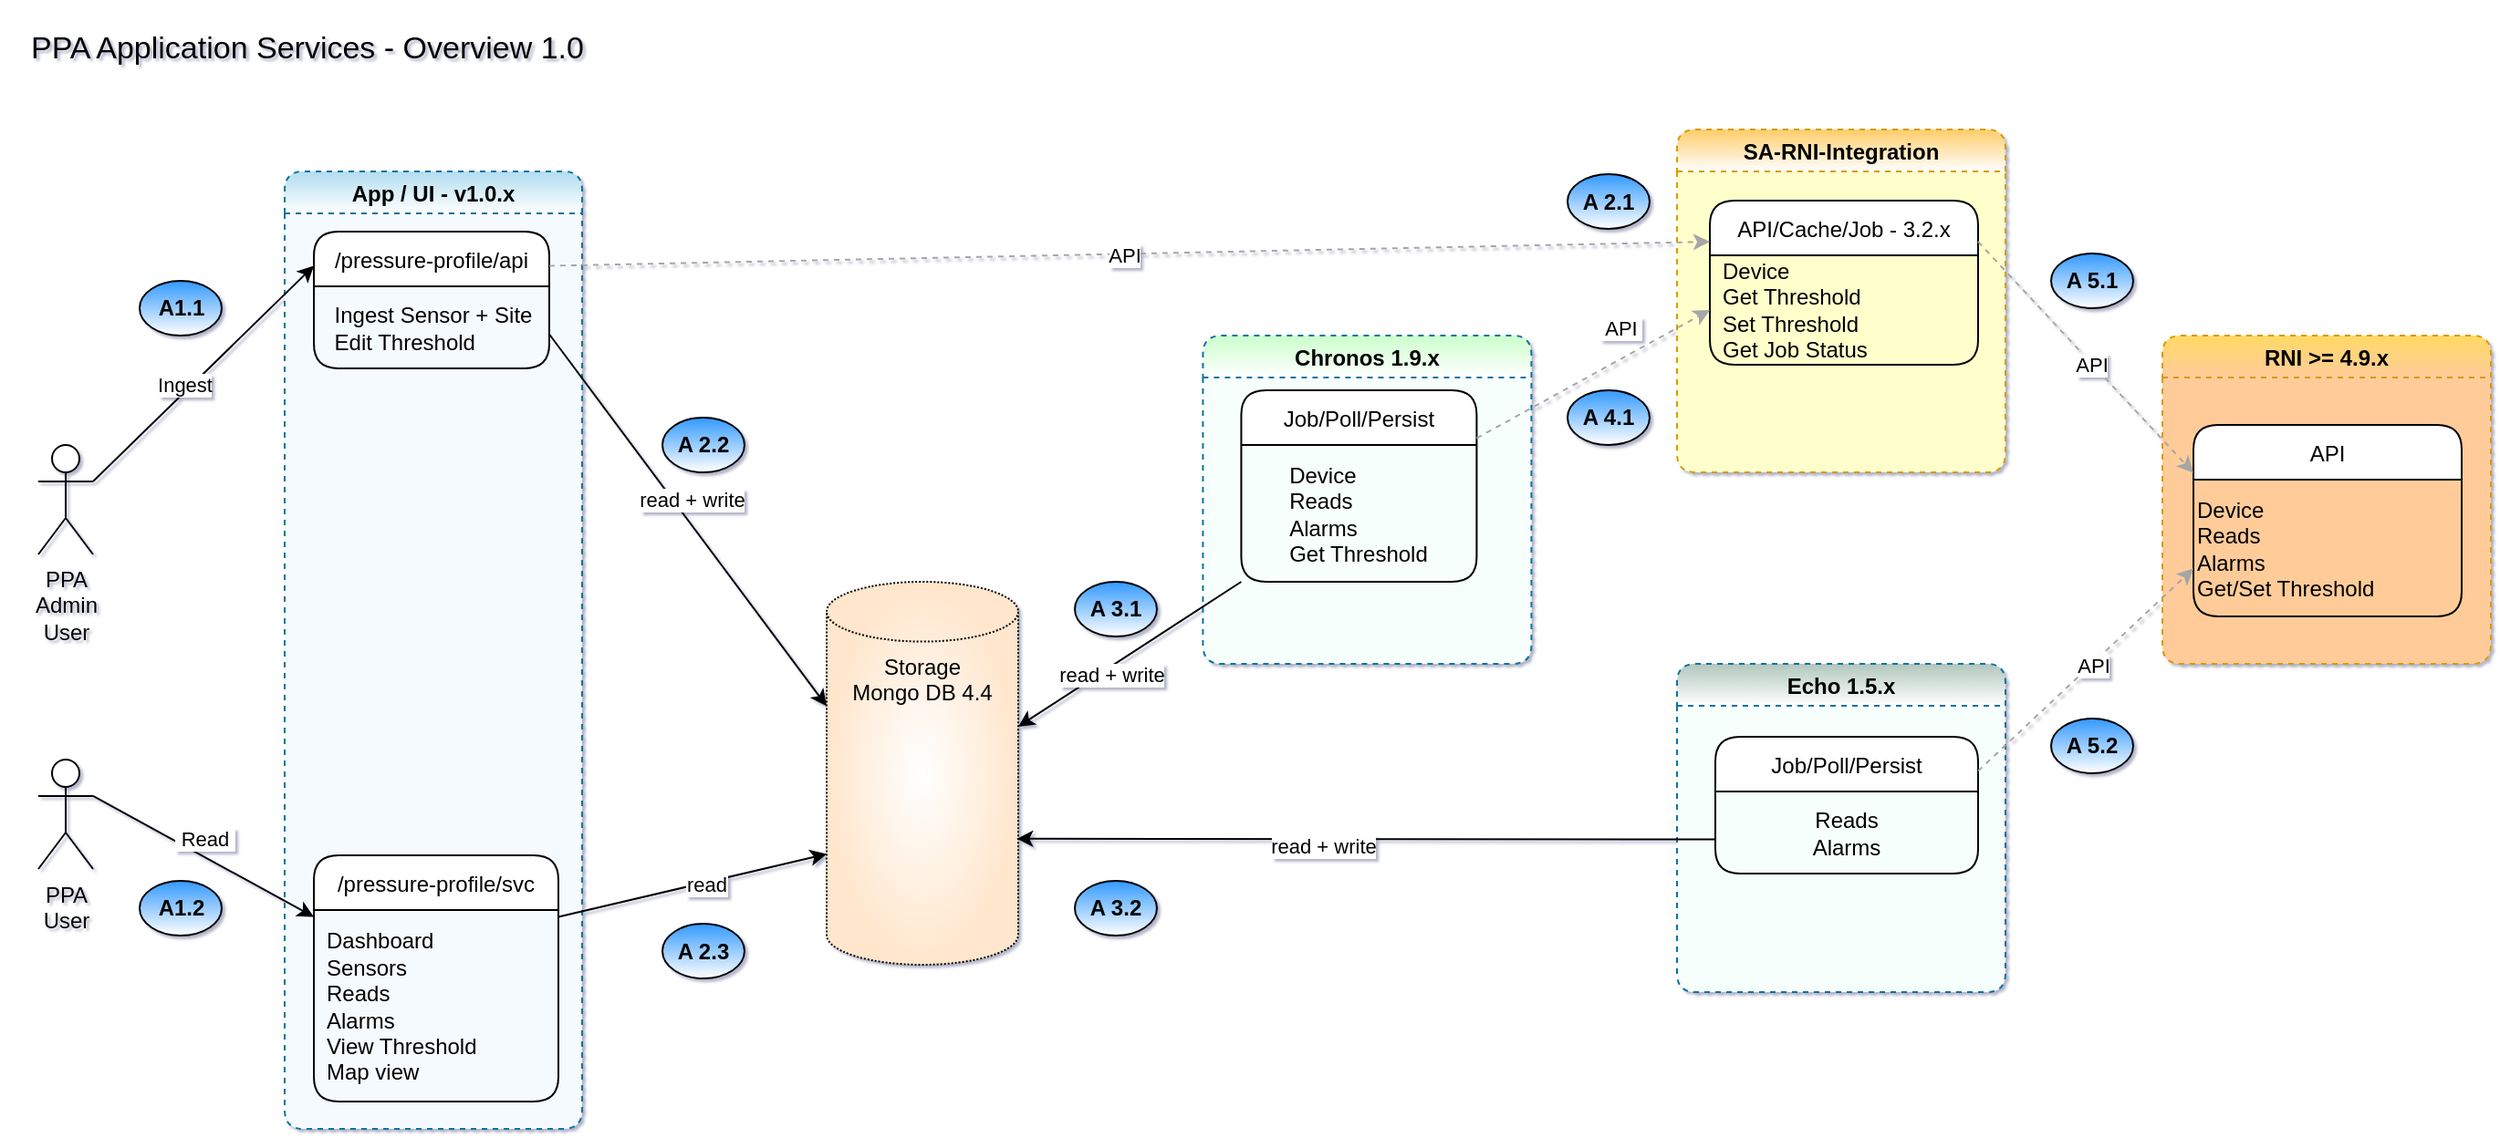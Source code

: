 <mxfile version="20.2.0" type="github">
  <diagram id="UW2Let9FedXbePVIwO7e" name="Page-1">
    <mxGraphModel dx="2194" dy="1228" grid="1" gridSize="15" guides="1" tooltips="1" connect="1" arrows="1" fold="1" page="1" pageScale="1" pageWidth="850" pageHeight="1100" math="0" shadow="1">
      <root>
        <mxCell id="0" />
        <mxCell id="1" parent="0" />
        <mxCell id="ZzOdG_4jZLLu2tyRgjDv-50" value="Storage&lt;br&gt;Mongo DB 4.4" style="shape=cylinder3;whiteSpace=wrap;html=1;boundedLbl=1;backgroundOutline=1;size=16.4;strokeColor=default;fillColor=default;gradientColor=#FFE6CC;dashed=1;dashPattern=1 1;gradientDirection=radial;verticalAlign=top;horizontal=1;" parent="1" vertex="1">
          <mxGeometry x="464" y="420" width="105" height="210" as="geometry" />
        </mxCell>
        <mxCell id="ZzOdG_4jZLLu2tyRgjDv-80" value="PPA&lt;br&gt;Admin&lt;br&gt;User" style="shape=umlActor;verticalLabelPosition=bottom;verticalAlign=top;html=1;outlineConnect=0;rounded=1;" parent="1" vertex="1">
          <mxGeometry x="32" y="345" width="30" height="60" as="geometry" />
        </mxCell>
        <mxCell id="ZzOdG_4jZLLu2tyRgjDv-86" value="&lt;b&gt;A 4.1&lt;/b&gt;" style="ellipse;whiteSpace=wrap;html=1;gradientColor=#ffffff;fillColor=#3399FF;" parent="1" vertex="1">
          <mxGeometry x="870" y="315" width="45" height="30" as="geometry" />
        </mxCell>
        <mxCell id="ZzOdG_4jZLLu2tyRgjDv-89" value="SA-RNI-Integration" style="swimlane;rounded=1;dashed=1;fillColor=#FFCD69;strokeColor=#d79b00;swimlaneFillColor=#FFFFCC;gradientColor=#ffffff;" parent="1" vertex="1">
          <mxGeometry x="930" y="172" width="180" height="188" as="geometry" />
        </mxCell>
        <mxCell id="ZzOdG_4jZLLu2tyRgjDv-90" value="API/Cache/Job - 3.2.x" style="swimlane;fontStyle=0;childLayout=stackLayout;horizontal=1;startSize=30;horizontalStack=0;resizeParent=1;resizeParentMax=0;resizeLast=0;collapsible=1;marginBottom=0;rounded=1;" parent="ZzOdG_4jZLLu2tyRgjDv-89" vertex="1">
          <mxGeometry x="18" y="39" width="147" height="90" as="geometry" />
        </mxCell>
        <mxCell id="AruDtZ0RBoFqMmwlggtc-56" value="Device&lt;br&gt;Get Threshold&lt;br&gt;Set Threshold&lt;br&gt;Get Job Status&lt;br&gt;" style="text;html=1;strokeColor=none;fillColor=none;align=left;verticalAlign=middle;whiteSpace=wrap;rounded=0;spacingLeft=5;" vertex="1" parent="ZzOdG_4jZLLu2tyRgjDv-90">
          <mxGeometry y="30" width="147" height="60" as="geometry" />
        </mxCell>
        <mxCell id="ZzOdG_4jZLLu2tyRgjDv-110" value="PPA Application Services - Overview 1.0" style="text;html=1;strokeColor=none;fillColor=none;align=center;verticalAlign=middle;whiteSpace=wrap;rounded=0;dashed=1;dashPattern=1 1;fontSize=17;shadow=1;sketch=0;" parent="1" vertex="1">
          <mxGeometry x="15" y="105" width="329" height="45" as="geometry" />
        </mxCell>
        <mxCell id="GmtC9z-hrs0Nm8OKajx7-26" value="&lt;b&gt;A 3.2&lt;/b&gt;" style="ellipse;whiteSpace=wrap;html=1;gradientColor=#ffffff;fillColor=#3399FF;" parent="1" vertex="1">
          <mxGeometry x="600" y="584" width="45" height="30" as="geometry" />
        </mxCell>
        <mxCell id="V6qS4mEH70nxAcZY2XD3-2" value="&lt;b&gt;A 3.1&lt;/b&gt;" style="ellipse;whiteSpace=wrap;html=1;gradientColor=#ffffff;fillColor=#3399FF;" parent="1" vertex="1">
          <mxGeometry x="600" y="420" width="45" height="30" as="geometry" />
        </mxCell>
        <mxCell id="AruDtZ0RBoFqMmwlggtc-1" value="App / UI - v1.0.x" style="swimlane;rounded=1;dashed=1;fillColor=#b1ddf0;strokeColor=#10739e;swimlaneFillColor=#F5FAFF;gradientColor=#ffffff;" vertex="1" parent="1">
          <mxGeometry x="167" y="195" width="163" height="525" as="geometry" />
        </mxCell>
        <mxCell id="AruDtZ0RBoFqMmwlggtc-17" value="/pressure-profile/svc" style="swimlane;fontStyle=0;childLayout=stackLayout;horizontal=1;startSize=30;horizontalStack=0;resizeParent=1;resizeParentMax=0;resizeLast=0;collapsible=1;marginBottom=0;rounded=1;" vertex="1" parent="AruDtZ0RBoFqMmwlggtc-1">
          <mxGeometry x="16" y="375" width="134" height="135" as="geometry" />
        </mxCell>
        <mxCell id="AruDtZ0RBoFqMmwlggtc-61" value="Dashboard&lt;br&gt;Sensors&lt;br&gt;Reads&lt;br&gt;Alarms&lt;br&gt;View Threshold&lt;br&gt;Map view" style="text;html=1;strokeColor=none;fillColor=none;align=left;verticalAlign=middle;whiteSpace=wrap;rounded=0;spacingLeft=5;" vertex="1" parent="AruDtZ0RBoFqMmwlggtc-17">
          <mxGeometry y="30" width="134" height="105" as="geometry" />
        </mxCell>
        <mxCell id="AruDtZ0RBoFqMmwlggtc-2" value="/pressure-profile/api" style="swimlane;fontStyle=0;childLayout=stackLayout;horizontal=1;startSize=30;horizontalStack=0;resizeParent=1;resizeParentMax=0;resizeLast=0;collapsible=1;marginBottom=0;rounded=1;" vertex="1" parent="AruDtZ0RBoFqMmwlggtc-1">
          <mxGeometry x="16" y="33" width="129" height="75" as="geometry" />
        </mxCell>
        <mxCell id="AruDtZ0RBoFqMmwlggtc-45" value="Ingest Sensor + Site&lt;br&gt;&lt;div style=&quot;text-align: left;&quot;&gt;&lt;span style=&quot;background-color: initial;&quot;&gt;Edit Threshold&lt;/span&gt;&lt;/div&gt;" style="text;html=1;align=center;verticalAlign=middle;resizable=0;points=[];autosize=1;strokeColor=none;fillColor=none;" vertex="1" parent="AruDtZ0RBoFqMmwlggtc-2">
          <mxGeometry y="30" width="129" height="45" as="geometry" />
        </mxCell>
        <mxCell id="AruDtZ0RBoFqMmwlggtc-10" value="PPA &lt;br&gt;User" style="shape=umlActor;verticalLabelPosition=bottom;verticalAlign=top;html=1;outlineConnect=0;rounded=1;" vertex="1" parent="1">
          <mxGeometry x="32" y="517.5" width="30" height="60" as="geometry" />
        </mxCell>
        <mxCell id="ZzOdG_4jZLLu2tyRgjDv-84" value="&amp;nbsp;Read&amp;nbsp;" style="endArrow=classic;html=1;rounded=0;entryX=0;entryY=0.25;entryDx=0;entryDy=0;exitX=1;exitY=0.333;exitDx=0;exitDy=0;exitPerimeter=0;" parent="1" target="AruDtZ0RBoFqMmwlggtc-17" edge="1" source="AruDtZ0RBoFqMmwlggtc-10">
          <mxGeometry x="-0.051" y="8" width="50" height="50" relative="1" as="geometry">
            <mxPoint x="62" y="713.5" as="sourcePoint" />
            <mxPoint x="167" y="699" as="targetPoint" />
            <mxPoint y="-1" as="offset" />
          </mxGeometry>
        </mxCell>
        <mxCell id="AruDtZ0RBoFqMmwlggtc-18" value="&lt;b&gt;A1.2&lt;/b&gt;" style="ellipse;whiteSpace=wrap;html=1;gradientColor=#ffffff;fillColor=#3399FF;" vertex="1" parent="1">
          <mxGeometry x="87.5" y="584" width="45" height="30" as="geometry" />
        </mxCell>
        <mxCell id="AruDtZ0RBoFqMmwlggtc-19" value="read + write" style="endArrow=classic;html=1;rounded=0;entryX=0;entryY=0;entryDx=0;entryDy=68.2;exitX=1;exitY=0.75;exitDx=0;exitDy=0;entryPerimeter=0;" edge="1" parent="1" source="AruDtZ0RBoFqMmwlggtc-2" target="ZzOdG_4jZLLu2tyRgjDv-50">
          <mxGeometry x="-0.051" y="8" width="50" height="50" relative="1" as="geometry">
            <mxPoint x="332" y="412.5" as="sourcePoint" />
            <mxPoint x="456" y="397.5" as="targetPoint" />
            <mxPoint y="-1" as="offset" />
          </mxGeometry>
        </mxCell>
        <mxCell id="AruDtZ0RBoFqMmwlggtc-20" value="&lt;b&gt;A 2.2&lt;/b&gt;" style="ellipse;whiteSpace=wrap;html=1;gradientColor=#ffffff;fillColor=#3399FF;" vertex="1" parent="1">
          <mxGeometry x="374" y="330" width="45" height="30" as="geometry" />
        </mxCell>
        <mxCell id="AruDtZ0RBoFqMmwlggtc-21" value="read" style="endArrow=classic;html=1;rounded=0;entryX=0;entryY=0;entryDx=0;entryDy=149.3;exitX=1;exitY=0.25;exitDx=0;exitDy=0;entryPerimeter=0;" edge="1" parent="1" source="AruDtZ0RBoFqMmwlggtc-17" target="ZzOdG_4jZLLu2tyRgjDv-50">
          <mxGeometry x="0.101" y="-1" width="50" height="50" relative="1" as="geometry">
            <mxPoint x="332" y="607.5" as="sourcePoint" />
            <mxPoint x="456" y="592.5" as="targetPoint" />
            <mxPoint as="offset" />
          </mxGeometry>
        </mxCell>
        <mxCell id="AruDtZ0RBoFqMmwlggtc-22" value="&lt;b&gt;A 2.3&lt;br&gt;&lt;/b&gt;" style="ellipse;whiteSpace=wrap;html=1;gradientColor=#ffffff;fillColor=#3399FF;" vertex="1" parent="1">
          <mxGeometry x="374" y="607.5" width="45" height="30" as="geometry" />
        </mxCell>
        <mxCell id="V6qS4mEH70nxAcZY2XD3-1" value="" style="endArrow=classic;html=1;rounded=0;exitX=1;exitY=0.25;exitDx=0;exitDy=0;strokeColor=#A6A6A6;shadow=0;dashed=1;entryX=0;entryY=0.25;entryDx=0;entryDy=0;" parent="1" source="AruDtZ0RBoFqMmwlggtc-2" target="ZzOdG_4jZLLu2tyRgjDv-90" edge="1">
          <mxGeometry width="50" height="50" relative="1" as="geometry">
            <mxPoint x="1153" y="305.0" as="sourcePoint" />
            <mxPoint x="839" y="210" as="targetPoint" />
          </mxGeometry>
        </mxCell>
        <mxCell id="AruDtZ0RBoFqMmwlggtc-29" value="API" style="edgeLabel;html=1;align=center;verticalAlign=middle;resizable=0;points=[];" vertex="1" connectable="0" parent="V6qS4mEH70nxAcZY2XD3-1">
          <mxGeometry x="0.052" y="-1" relative="1" as="geometry">
            <mxPoint x="-20" as="offset" />
          </mxGeometry>
        </mxCell>
        <mxCell id="AruDtZ0RBoFqMmwlggtc-24" value="Chronos 1.9.x" style="swimlane;rounded=1;dashed=1;fillColor=#CCFFCC;strokeColor=#10739e;swimlaneFillColor=#F7FFFC;gradientColor=#ffffff;" vertex="1" parent="1">
          <mxGeometry x="670.21" y="285" width="180" height="180" as="geometry" />
        </mxCell>
        <mxCell id="AruDtZ0RBoFqMmwlggtc-25" value="Job/Poll/Persist" style="swimlane;fontStyle=0;childLayout=stackLayout;horizontal=1;startSize=30;horizontalStack=0;resizeParent=1;resizeParentMax=0;resizeLast=0;collapsible=1;marginBottom=0;rounded=1;" vertex="1" parent="AruDtZ0RBoFqMmwlggtc-24">
          <mxGeometry x="21" y="30" width="129" height="105" as="geometry" />
        </mxCell>
        <mxCell id="AruDtZ0RBoFqMmwlggtc-57" value="&lt;div style=&quot;text-align: left;&quot;&gt;&lt;span style=&quot;background-color: initial;&quot;&gt;Device&lt;br&gt;Reads&lt;/span&gt;&lt;/div&gt;&lt;div style=&quot;text-align: left;&quot;&gt;&lt;span style=&quot;background-color: initial;&quot;&gt;Alarms&lt;br&gt;Get Threshold&lt;/span&gt;&lt;/div&gt;" style="text;html=1;strokeColor=none;fillColor=none;align=center;verticalAlign=middle;whiteSpace=wrap;rounded=0;" vertex="1" parent="AruDtZ0RBoFqMmwlggtc-25">
          <mxGeometry y="30" width="129" height="75" as="geometry" />
        </mxCell>
        <mxCell id="AruDtZ0RBoFqMmwlggtc-27" value="read + write" style="endArrow=classic;html=1;rounded=0;entryX=1;entryY=0;entryDx=0;entryDy=79.45;entryPerimeter=0;exitX=0;exitY=1;exitDx=0;exitDy=0;" edge="1" parent="1" source="AruDtZ0RBoFqMmwlggtc-25" target="ZzOdG_4jZLLu2tyRgjDv-50">
          <mxGeometry x="0.201" y="4" width="50" height="50" relative="1" as="geometry">
            <mxPoint x="719" y="495" as="sourcePoint" />
            <mxPoint x="449" y="513.75" as="targetPoint" />
            <mxPoint as="offset" />
          </mxGeometry>
        </mxCell>
        <mxCell id="AruDtZ0RBoFqMmwlggtc-28" value="" style="endArrow=classic;html=1;rounded=0;exitX=1;exitY=0.25;exitDx=0;exitDy=0;strokeColor=#A6A6A6;shadow=0;dashed=1;entryX=0;entryY=0.5;entryDx=0;entryDy=0;" edge="1" parent="1" source="AruDtZ0RBoFqMmwlggtc-25" target="AruDtZ0RBoFqMmwlggtc-56">
          <mxGeometry width="50" height="50" relative="1" as="geometry">
            <mxPoint x="855.0" y="308" as="sourcePoint" />
            <mxPoint x="977" y="235" as="targetPoint" />
          </mxGeometry>
        </mxCell>
        <mxCell id="AruDtZ0RBoFqMmwlggtc-30" value="&amp;nbsp;API&amp;nbsp;" style="edgeLabel;html=1;align=center;verticalAlign=middle;resizable=0;points=[];" vertex="1" connectable="0" parent="AruDtZ0RBoFqMmwlggtc-28">
          <mxGeometry x="-0.081" relative="1" as="geometry">
            <mxPoint x="20" y="-28" as="offset" />
          </mxGeometry>
        </mxCell>
        <mxCell id="AruDtZ0RBoFqMmwlggtc-31" value="Echo 1.5.x" style="swimlane;rounded=1;dashed=1;fillColor=#B1C7BD;strokeColor=#10739e;swimlaneFillColor=#F7FFFC;gradientColor=#ffffff;" vertex="1" parent="1">
          <mxGeometry x="930" y="465" width="180" height="180" as="geometry" />
        </mxCell>
        <mxCell id="AruDtZ0RBoFqMmwlggtc-32" value="Job/Poll/Persist" style="swimlane;fontStyle=0;childLayout=stackLayout;horizontal=1;startSize=30;horizontalStack=0;resizeParent=1;resizeParentMax=0;resizeLast=0;collapsible=1;marginBottom=0;rounded=1;" vertex="1" parent="AruDtZ0RBoFqMmwlggtc-31">
          <mxGeometry x="21" y="40" width="144" height="75" as="geometry" />
        </mxCell>
        <mxCell id="AruDtZ0RBoFqMmwlggtc-55" value="Reads&lt;br&gt;Alarms&lt;br&gt;" style="text;html=1;strokeColor=none;fillColor=none;align=center;verticalAlign=middle;whiteSpace=wrap;rounded=0;" vertex="1" parent="AruDtZ0RBoFqMmwlggtc-32">
          <mxGeometry y="30" width="144" height="45" as="geometry" />
        </mxCell>
        <mxCell id="AruDtZ0RBoFqMmwlggtc-33" value="read + write" style="endArrow=classic;html=1;rounded=0;entryX=0.992;entryY=0.671;entryDx=0;entryDy=0;exitX=0;exitY=0.75;exitDx=0;exitDy=0;entryPerimeter=0;" edge="1" parent="1" source="AruDtZ0RBoFqMmwlggtc-32" target="ZzOdG_4jZLLu2tyRgjDv-50">
          <mxGeometry x="0.124" y="4" width="50" height="50" relative="1" as="geometry">
            <mxPoint x="960" y="622.5" as="sourcePoint" />
            <mxPoint x="849" y="637.5" as="targetPoint" />
            <mxPoint as="offset" />
          </mxGeometry>
        </mxCell>
        <mxCell id="AruDtZ0RBoFqMmwlggtc-35" value="&lt;b&gt;A 2.1&lt;/b&gt;" style="ellipse;whiteSpace=wrap;html=1;gradientColor=#ffffff;fillColor=#3399FF;" vertex="1" parent="1">
          <mxGeometry x="870" y="196.5" width="45" height="30" as="geometry" />
        </mxCell>
        <mxCell id="AruDtZ0RBoFqMmwlggtc-36" value="RNI &gt;= 4.9.x" style="swimlane;rounded=1;dashed=1;fillColor=#FFD966;strokeColor=#d79b00;swimlaneFillColor=#FFCC99;gradientColor=#FFCC99;gradientDirection=south;" vertex="1" parent="1">
          <mxGeometry x="1196" y="285" width="180" height="180" as="geometry" />
        </mxCell>
        <mxCell id="AruDtZ0RBoFqMmwlggtc-37" value="API" style="swimlane;fontStyle=0;childLayout=stackLayout;horizontal=1;startSize=30;horizontalStack=0;resizeParent=1;resizeParentMax=0;resizeLast=0;collapsible=1;marginBottom=0;rounded=1;" vertex="1" parent="AruDtZ0RBoFqMmwlggtc-36">
          <mxGeometry x="17" y="49" width="147" height="105" as="geometry" />
        </mxCell>
        <mxCell id="AruDtZ0RBoFqMmwlggtc-54" value="Device&lt;br&gt;Reads&lt;br&gt;Alarms&lt;br&gt;Get/Set Threshold&lt;br&gt;" style="text;html=1;align=left;verticalAlign=middle;resizable=0;points=[];autosize=1;strokeColor=none;fillColor=none;" vertex="1" parent="AruDtZ0RBoFqMmwlggtc-37">
          <mxGeometry y="30" width="147" height="75" as="geometry" />
        </mxCell>
        <mxCell id="AruDtZ0RBoFqMmwlggtc-38" value="" style="endArrow=classic;html=1;rounded=0;exitX=1;exitY=0.25;exitDx=0;exitDy=0;strokeColor=#A6A6A6;shadow=0;dashed=1;entryX=0;entryY=0.25;entryDx=0;entryDy=0;" edge="1" parent="1" source="ZzOdG_4jZLLu2tyRgjDv-90" target="AruDtZ0RBoFqMmwlggtc-37">
          <mxGeometry width="50" height="50" relative="1" as="geometry">
            <mxPoint x="360.0" y="335" as="sourcePoint" />
            <mxPoint x="994" y="334.5" as="targetPoint" />
          </mxGeometry>
        </mxCell>
        <mxCell id="AruDtZ0RBoFqMmwlggtc-39" value="API" style="edgeLabel;html=1;align=center;verticalAlign=middle;resizable=0;points=[];" vertex="1" connectable="0" parent="AruDtZ0RBoFqMmwlggtc-38">
          <mxGeometry x="0.052" y="-1" relative="1" as="geometry">
            <mxPoint as="offset" />
          </mxGeometry>
        </mxCell>
        <mxCell id="AruDtZ0RBoFqMmwlggtc-40" value="" style="endArrow=classic;html=1;rounded=0;exitX=1;exitY=0.25;exitDx=0;exitDy=0;strokeColor=#A6A6A6;shadow=0;dashed=1;entryX=0;entryY=0.75;entryDx=0;entryDy=0;" edge="1" parent="1" source="AruDtZ0RBoFqMmwlggtc-32" target="AruDtZ0RBoFqMmwlggtc-37">
          <mxGeometry width="50" height="50" relative="1" as="geometry">
            <mxPoint x="1109" y="259.5" as="sourcePoint" />
            <mxPoint x="1277" y="372.5" as="targetPoint" />
          </mxGeometry>
        </mxCell>
        <mxCell id="AruDtZ0RBoFqMmwlggtc-41" value="API" style="edgeLabel;html=1;align=center;verticalAlign=middle;resizable=0;points=[];" vertex="1" connectable="0" parent="AruDtZ0RBoFqMmwlggtc-40">
          <mxGeometry x="0.052" y="-1" relative="1" as="geometry">
            <mxPoint as="offset" />
          </mxGeometry>
        </mxCell>
        <mxCell id="AruDtZ0RBoFqMmwlggtc-42" value="&lt;b&gt;A 5.1&lt;/b&gt;" style="ellipse;whiteSpace=wrap;html=1;gradientColor=#ffffff;fillColor=#3399FF;" vertex="1" parent="1">
          <mxGeometry x="1135" y="240" width="45" height="30" as="geometry" />
        </mxCell>
        <mxCell id="AruDtZ0RBoFqMmwlggtc-43" value="&lt;b&gt;A 5.2&lt;/b&gt;" style="ellipse;whiteSpace=wrap;html=1;gradientColor=#ffffff;fillColor=#3399FF;" vertex="1" parent="1">
          <mxGeometry x="1135" y="495" width="45" height="30" as="geometry" />
        </mxCell>
        <mxCell id="ZzOdG_4jZLLu2tyRgjDv-111" value="Ingest" style="endArrow=classic;html=1;rounded=0;entryX=0;entryY=0.25;entryDx=0;entryDy=0;exitX=1;exitY=0.333;exitDx=0;exitDy=0;exitPerimeter=0;" parent="1" target="AruDtZ0RBoFqMmwlggtc-2" edge="1" source="ZzOdG_4jZLLu2tyRgjDv-80">
          <mxGeometry x="-0.139" y="3" width="50" height="50" relative="1" as="geometry">
            <mxPoint x="62.0" y="420" as="sourcePoint" />
            <mxPoint x="164" y="362.5" as="targetPoint" />
            <mxPoint as="offset" />
          </mxGeometry>
        </mxCell>
        <mxCell id="ZzOdG_4jZLLu2tyRgjDv-85" value="&lt;b&gt;A1.1&lt;/b&gt;" style="ellipse;whiteSpace=wrap;html=1;gradientColor=#ffffff;fillColor=#3399FF;" parent="1" vertex="1">
          <mxGeometry x="87.5" y="255" width="45" height="30" as="geometry" />
        </mxCell>
      </root>
    </mxGraphModel>
  </diagram>
</mxfile>
